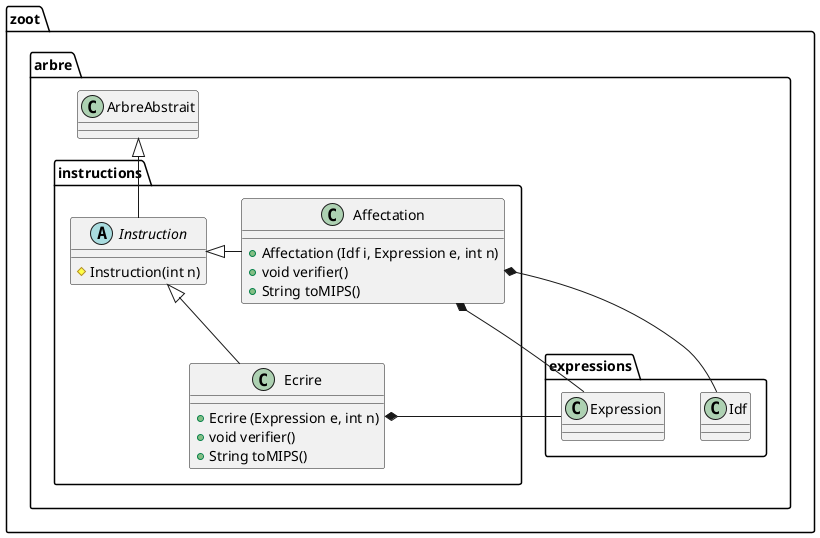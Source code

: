 @startuml "Package instructions"

namespace zoot.arbre.instructions {
    ' Includes
    ' Classes
    class Ecrire {
        + Ecrire (Expression e, int n)
        + void verifier()
        + String toMIPS()
    }

    class Affectation {
        + Affectation (Idf i, Expression e, int n)
        + void verifier()
        + String toMIPS()
    }

    abstract class Instruction {
        # Instruction(int n)
    }
    ' Relations entre les classes
    Ecrire -up-|> Instruction
    Ecrire *-right- zoot.arbre.expressions.Expression
    Instruction -up-|> zoot.arbre.ArbreAbstrait
    Affectation -right-|> Instruction
    Affectation *-- zoot.arbre.expressions.Idf
    Affectation *-down- zoot.arbre.expressions.Expression
}

@enduml